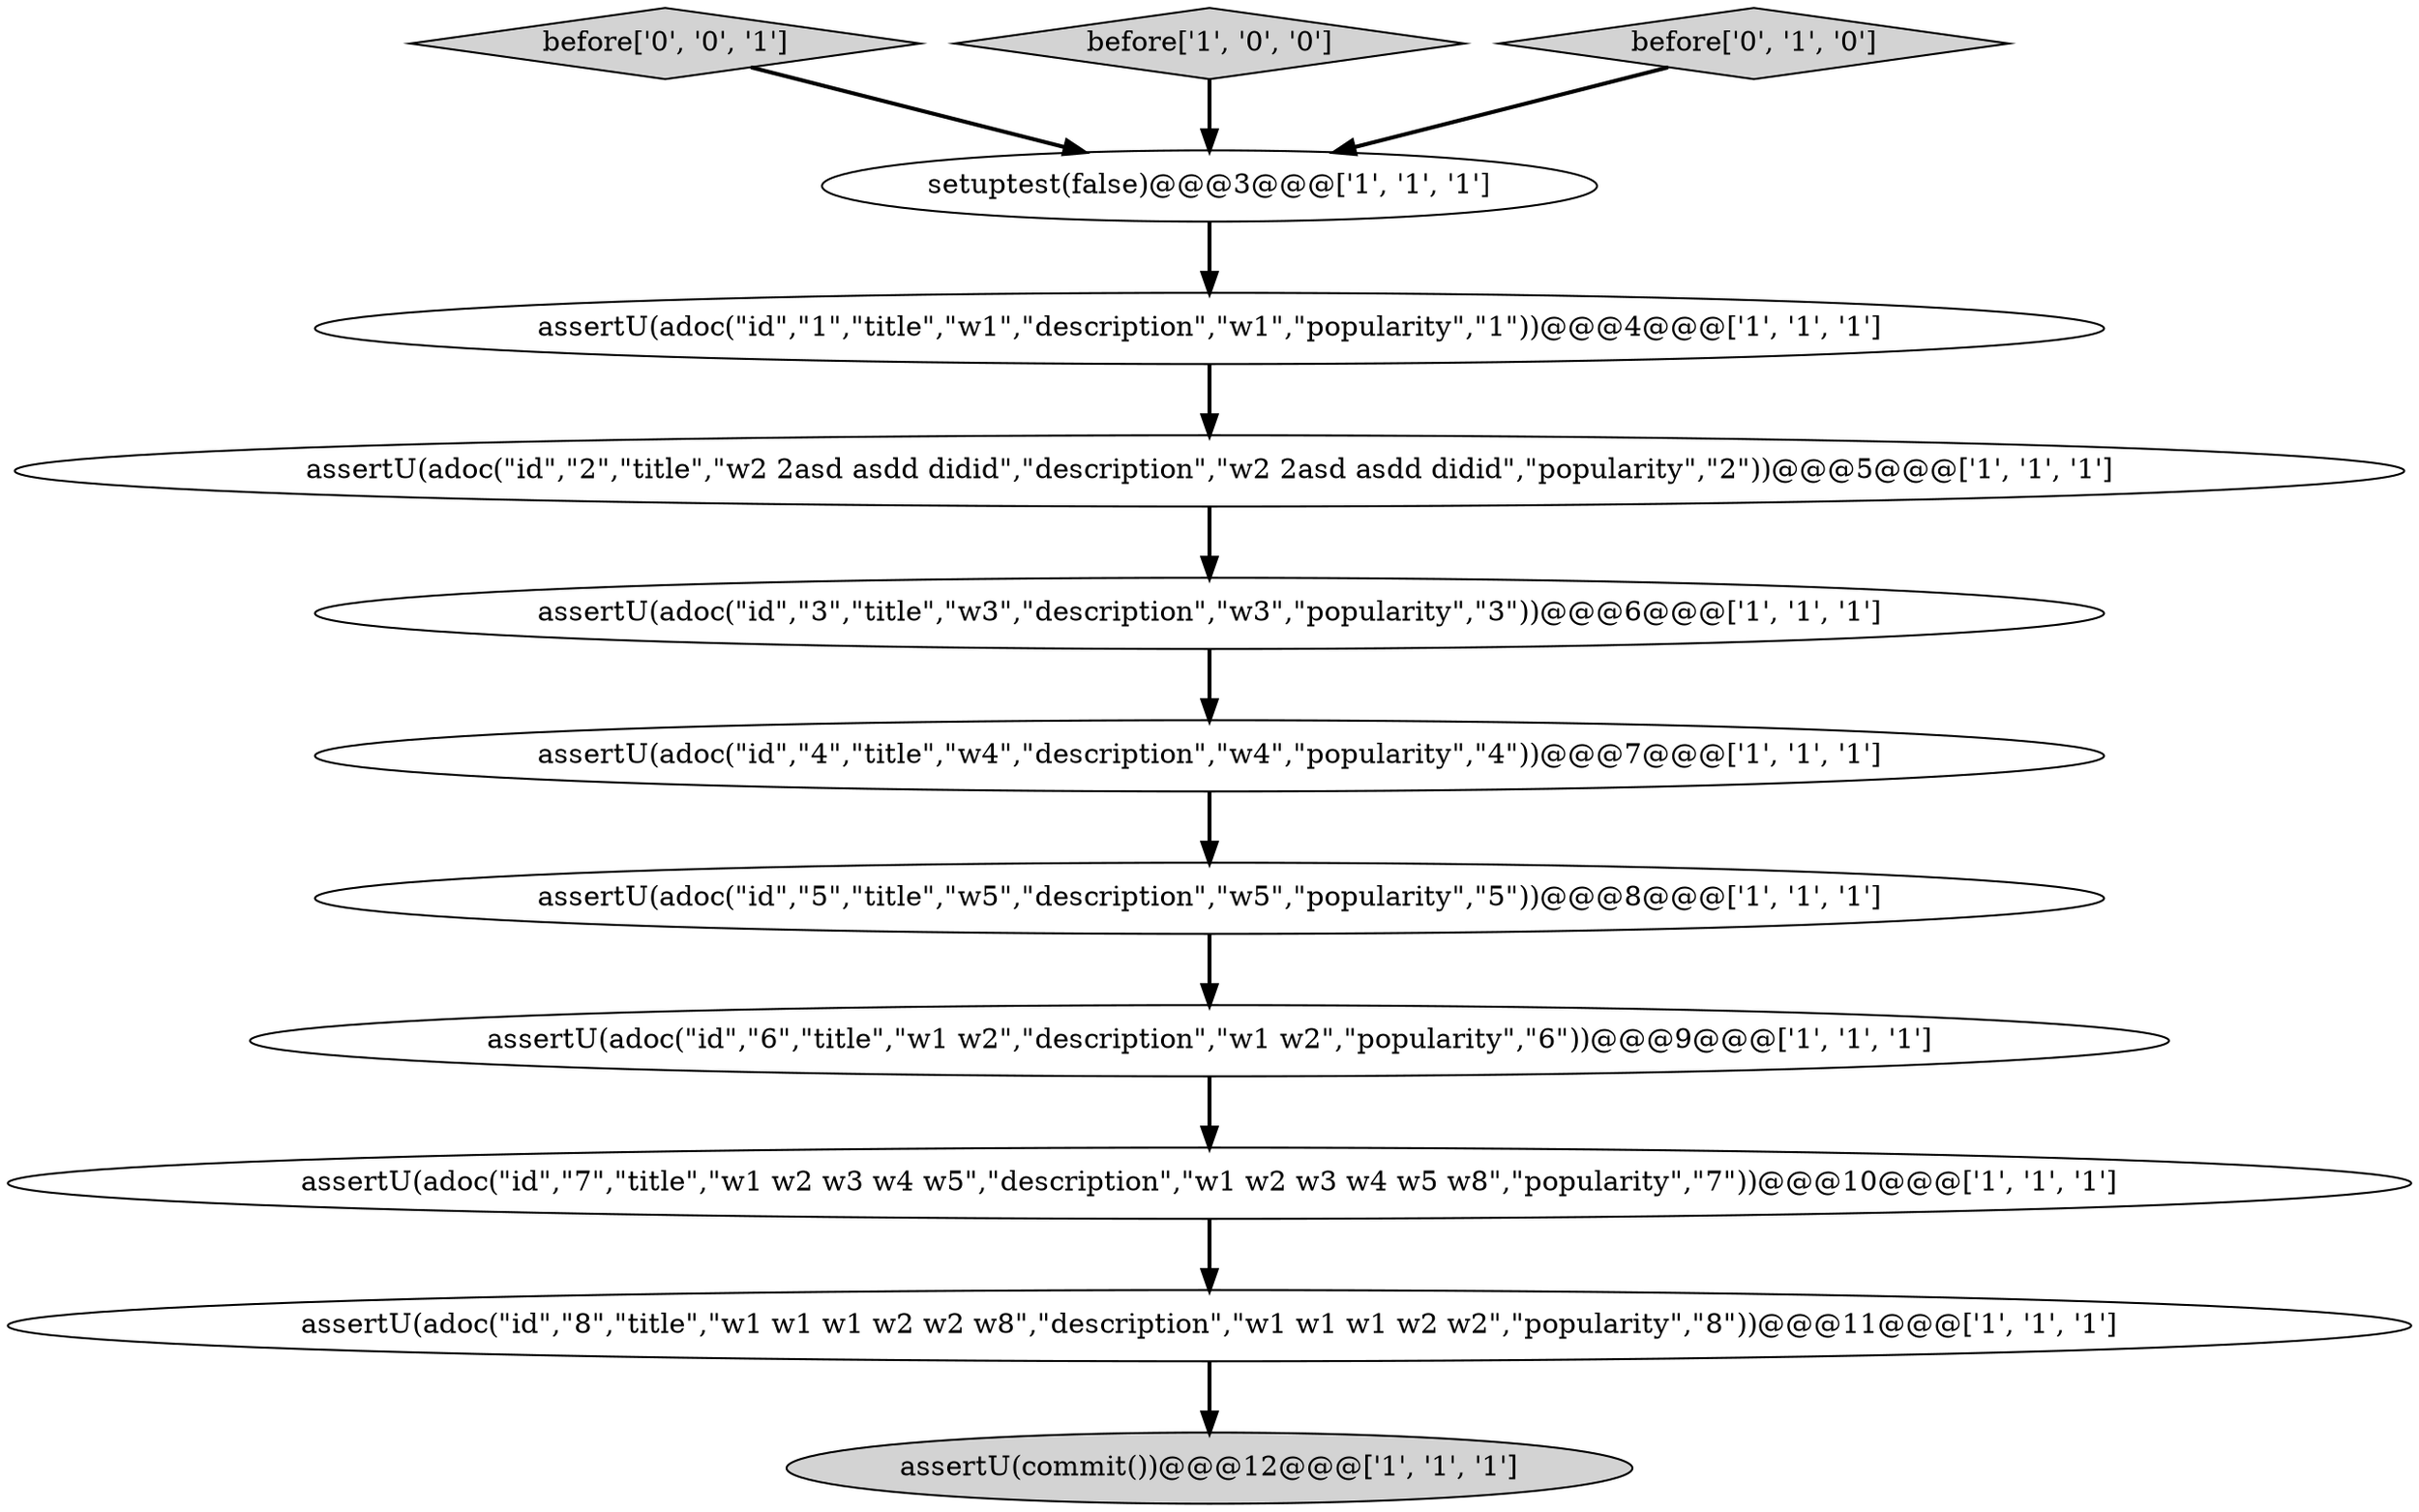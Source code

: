 digraph {
12 [style = filled, label = "before['0', '0', '1']", fillcolor = lightgray, shape = diamond image = "AAA0AAABBB3BBB"];
2 [style = filled, label = "before['1', '0', '0']", fillcolor = lightgray, shape = diamond image = "AAA0AAABBB1BBB"];
6 [style = filled, label = "assertU(adoc(\"id\",\"4\",\"title\",\"w4\",\"description\",\"w4\",\"popularity\",\"4\"))@@@7@@@['1', '1', '1']", fillcolor = white, shape = ellipse image = "AAA0AAABBB1BBB"];
5 [style = filled, label = "assertU(adoc(\"id\",\"7\",\"title\",\"w1 w2 w3 w4 w5\",\"description\",\"w1 w2 w3 w4 w5 w8\",\"popularity\",\"7\"))@@@10@@@['1', '1', '1']", fillcolor = white, shape = ellipse image = "AAA0AAABBB1BBB"];
4 [style = filled, label = "assertU(adoc(\"id\",\"1\",\"title\",\"w1\",\"description\",\"w1\",\"popularity\",\"1\"))@@@4@@@['1', '1', '1']", fillcolor = white, shape = ellipse image = "AAA0AAABBB1BBB"];
0 [style = filled, label = "assertU(adoc(\"id\",\"5\",\"title\",\"w5\",\"description\",\"w5\",\"popularity\",\"5\"))@@@8@@@['1', '1', '1']", fillcolor = white, shape = ellipse image = "AAA0AAABBB1BBB"];
1 [style = filled, label = "assertU(adoc(\"id\",\"2\",\"title\",\"w2 2asd asdd didid\",\"description\",\"w2 2asd asdd didid\",\"popularity\",\"2\"))@@@5@@@['1', '1', '1']", fillcolor = white, shape = ellipse image = "AAA0AAABBB1BBB"];
9 [style = filled, label = "assertU(commit())@@@12@@@['1', '1', '1']", fillcolor = lightgray, shape = ellipse image = "AAA0AAABBB1BBB"];
11 [style = filled, label = "before['0', '1', '0']", fillcolor = lightgray, shape = diamond image = "AAA0AAABBB2BBB"];
10 [style = filled, label = "assertU(adoc(\"id\",\"3\",\"title\",\"w3\",\"description\",\"w3\",\"popularity\",\"3\"))@@@6@@@['1', '1', '1']", fillcolor = white, shape = ellipse image = "AAA0AAABBB1BBB"];
7 [style = filled, label = "setuptest(false)@@@3@@@['1', '1', '1']", fillcolor = white, shape = ellipse image = "AAA0AAABBB1BBB"];
3 [style = filled, label = "assertU(adoc(\"id\",\"6\",\"title\",\"w1 w2\",\"description\",\"w1 w2\",\"popularity\",\"6\"))@@@9@@@['1', '1', '1']", fillcolor = white, shape = ellipse image = "AAA0AAABBB1BBB"];
8 [style = filled, label = "assertU(adoc(\"id\",\"8\",\"title\",\"w1 w1 w1 w2 w2 w8\",\"description\",\"w1 w1 w1 w2 w2\",\"popularity\",\"8\"))@@@11@@@['1', '1', '1']", fillcolor = white, shape = ellipse image = "AAA0AAABBB1BBB"];
0->3 [style = bold, label=""];
5->8 [style = bold, label=""];
4->1 [style = bold, label=""];
3->5 [style = bold, label=""];
6->0 [style = bold, label=""];
2->7 [style = bold, label=""];
7->4 [style = bold, label=""];
1->10 [style = bold, label=""];
10->6 [style = bold, label=""];
12->7 [style = bold, label=""];
11->7 [style = bold, label=""];
8->9 [style = bold, label=""];
}
